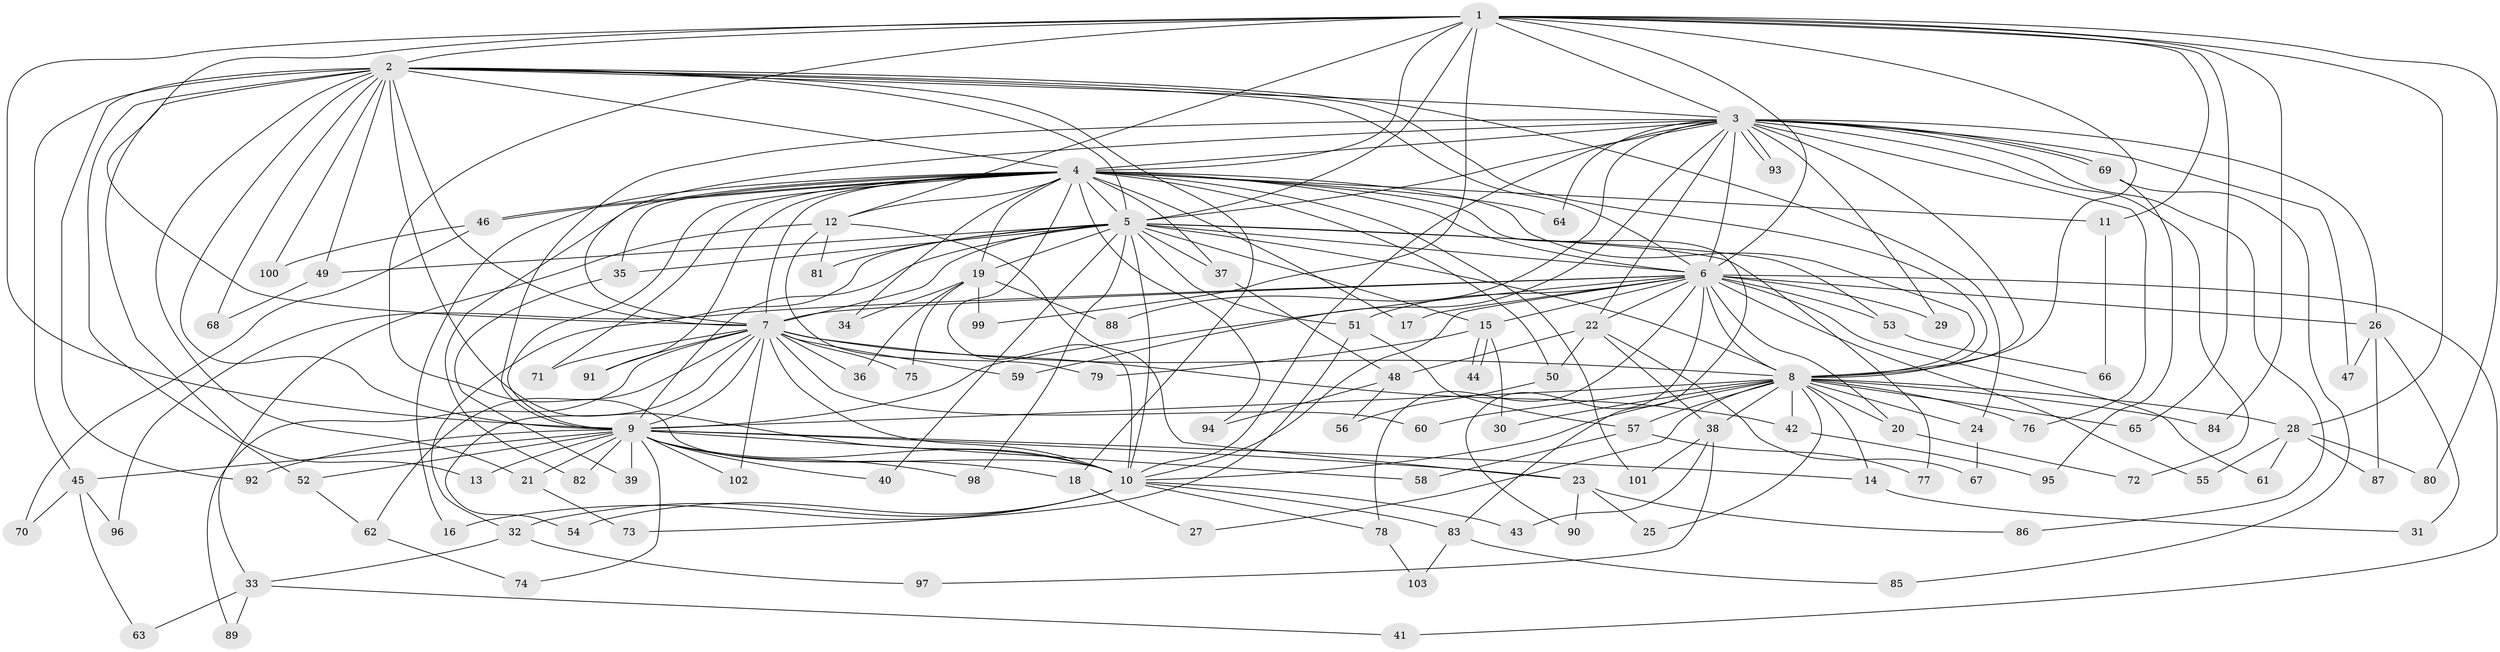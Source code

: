 // Generated by graph-tools (version 1.1) at 2025/25/03/09/25 03:25:46]
// undirected, 103 vertices, 231 edges
graph export_dot {
graph [start="1"]
  node [color=gray90,style=filled];
  1;
  2;
  3;
  4;
  5;
  6;
  7;
  8;
  9;
  10;
  11;
  12;
  13;
  14;
  15;
  16;
  17;
  18;
  19;
  20;
  21;
  22;
  23;
  24;
  25;
  26;
  27;
  28;
  29;
  30;
  31;
  32;
  33;
  34;
  35;
  36;
  37;
  38;
  39;
  40;
  41;
  42;
  43;
  44;
  45;
  46;
  47;
  48;
  49;
  50;
  51;
  52;
  53;
  54;
  55;
  56;
  57;
  58;
  59;
  60;
  61;
  62;
  63;
  64;
  65;
  66;
  67;
  68;
  69;
  70;
  71;
  72;
  73;
  74;
  75;
  76;
  77;
  78;
  79;
  80;
  81;
  82;
  83;
  84;
  85;
  86;
  87;
  88;
  89;
  90;
  91;
  92;
  93;
  94;
  95;
  96;
  97;
  98;
  99;
  100;
  101;
  102;
  103;
  1 -- 2;
  1 -- 3;
  1 -- 4;
  1 -- 5;
  1 -- 6;
  1 -- 7;
  1 -- 8;
  1 -- 9;
  1 -- 10;
  1 -- 11;
  1 -- 12;
  1 -- 28;
  1 -- 65;
  1 -- 80;
  1 -- 84;
  1 -- 99;
  2 -- 3;
  2 -- 4;
  2 -- 5;
  2 -- 6;
  2 -- 7;
  2 -- 8;
  2 -- 9;
  2 -- 10;
  2 -- 13;
  2 -- 18;
  2 -- 21;
  2 -- 24;
  2 -- 45;
  2 -- 49;
  2 -- 52;
  2 -- 68;
  2 -- 92;
  2 -- 100;
  3 -- 4;
  3 -- 5;
  3 -- 6;
  3 -- 7;
  3 -- 8;
  3 -- 9;
  3 -- 10;
  3 -- 22;
  3 -- 26;
  3 -- 29;
  3 -- 47;
  3 -- 59;
  3 -- 64;
  3 -- 69;
  3 -- 69;
  3 -- 72;
  3 -- 76;
  3 -- 86;
  3 -- 88;
  3 -- 93;
  3 -- 93;
  4 -- 5;
  4 -- 6;
  4 -- 7;
  4 -- 8;
  4 -- 9;
  4 -- 10;
  4 -- 11;
  4 -- 12;
  4 -- 16;
  4 -- 17;
  4 -- 19;
  4 -- 34;
  4 -- 35;
  4 -- 37;
  4 -- 46;
  4 -- 46;
  4 -- 50;
  4 -- 64;
  4 -- 71;
  4 -- 82;
  4 -- 83;
  4 -- 91;
  4 -- 94;
  4 -- 101;
  5 -- 6;
  5 -- 7;
  5 -- 8;
  5 -- 9;
  5 -- 10;
  5 -- 15;
  5 -- 19;
  5 -- 32;
  5 -- 35;
  5 -- 37;
  5 -- 40;
  5 -- 49;
  5 -- 51;
  5 -- 53;
  5 -- 77;
  5 -- 81;
  5 -- 98;
  6 -- 7;
  6 -- 8;
  6 -- 9;
  6 -- 10;
  6 -- 15;
  6 -- 17;
  6 -- 20;
  6 -- 22;
  6 -- 26;
  6 -- 29;
  6 -- 41;
  6 -- 51;
  6 -- 53;
  6 -- 55;
  6 -- 61;
  6 -- 78;
  6 -- 90;
  6 -- 96;
  7 -- 8;
  7 -- 9;
  7 -- 10;
  7 -- 36;
  7 -- 42;
  7 -- 54;
  7 -- 59;
  7 -- 60;
  7 -- 62;
  7 -- 71;
  7 -- 75;
  7 -- 89;
  7 -- 91;
  7 -- 102;
  8 -- 9;
  8 -- 10;
  8 -- 14;
  8 -- 20;
  8 -- 24;
  8 -- 25;
  8 -- 27;
  8 -- 28;
  8 -- 30;
  8 -- 38;
  8 -- 42;
  8 -- 57;
  8 -- 60;
  8 -- 65;
  8 -- 76;
  8 -- 84;
  9 -- 10;
  9 -- 13;
  9 -- 14;
  9 -- 18;
  9 -- 21;
  9 -- 23;
  9 -- 39;
  9 -- 40;
  9 -- 45;
  9 -- 52;
  9 -- 58;
  9 -- 74;
  9 -- 82;
  9 -- 92;
  9 -- 98;
  9 -- 102;
  10 -- 16;
  10 -- 32;
  10 -- 43;
  10 -- 54;
  10 -- 78;
  10 -- 83;
  11 -- 66;
  12 -- 23;
  12 -- 33;
  12 -- 79;
  12 -- 81;
  14 -- 31;
  15 -- 30;
  15 -- 44;
  15 -- 44;
  15 -- 79;
  18 -- 27;
  19 -- 34;
  19 -- 36;
  19 -- 75;
  19 -- 88;
  19 -- 99;
  20 -- 72;
  21 -- 73;
  22 -- 38;
  22 -- 48;
  22 -- 50;
  22 -- 67;
  23 -- 25;
  23 -- 86;
  23 -- 90;
  24 -- 67;
  26 -- 31;
  26 -- 47;
  26 -- 87;
  28 -- 55;
  28 -- 61;
  28 -- 80;
  28 -- 87;
  32 -- 33;
  32 -- 97;
  33 -- 41;
  33 -- 63;
  33 -- 89;
  35 -- 39;
  37 -- 48;
  38 -- 43;
  38 -- 97;
  38 -- 101;
  42 -- 95;
  45 -- 63;
  45 -- 70;
  45 -- 96;
  46 -- 70;
  46 -- 100;
  48 -- 56;
  48 -- 94;
  49 -- 68;
  50 -- 56;
  51 -- 57;
  51 -- 73;
  52 -- 62;
  53 -- 66;
  57 -- 58;
  57 -- 77;
  62 -- 74;
  69 -- 85;
  69 -- 95;
  78 -- 103;
  83 -- 85;
  83 -- 103;
}
